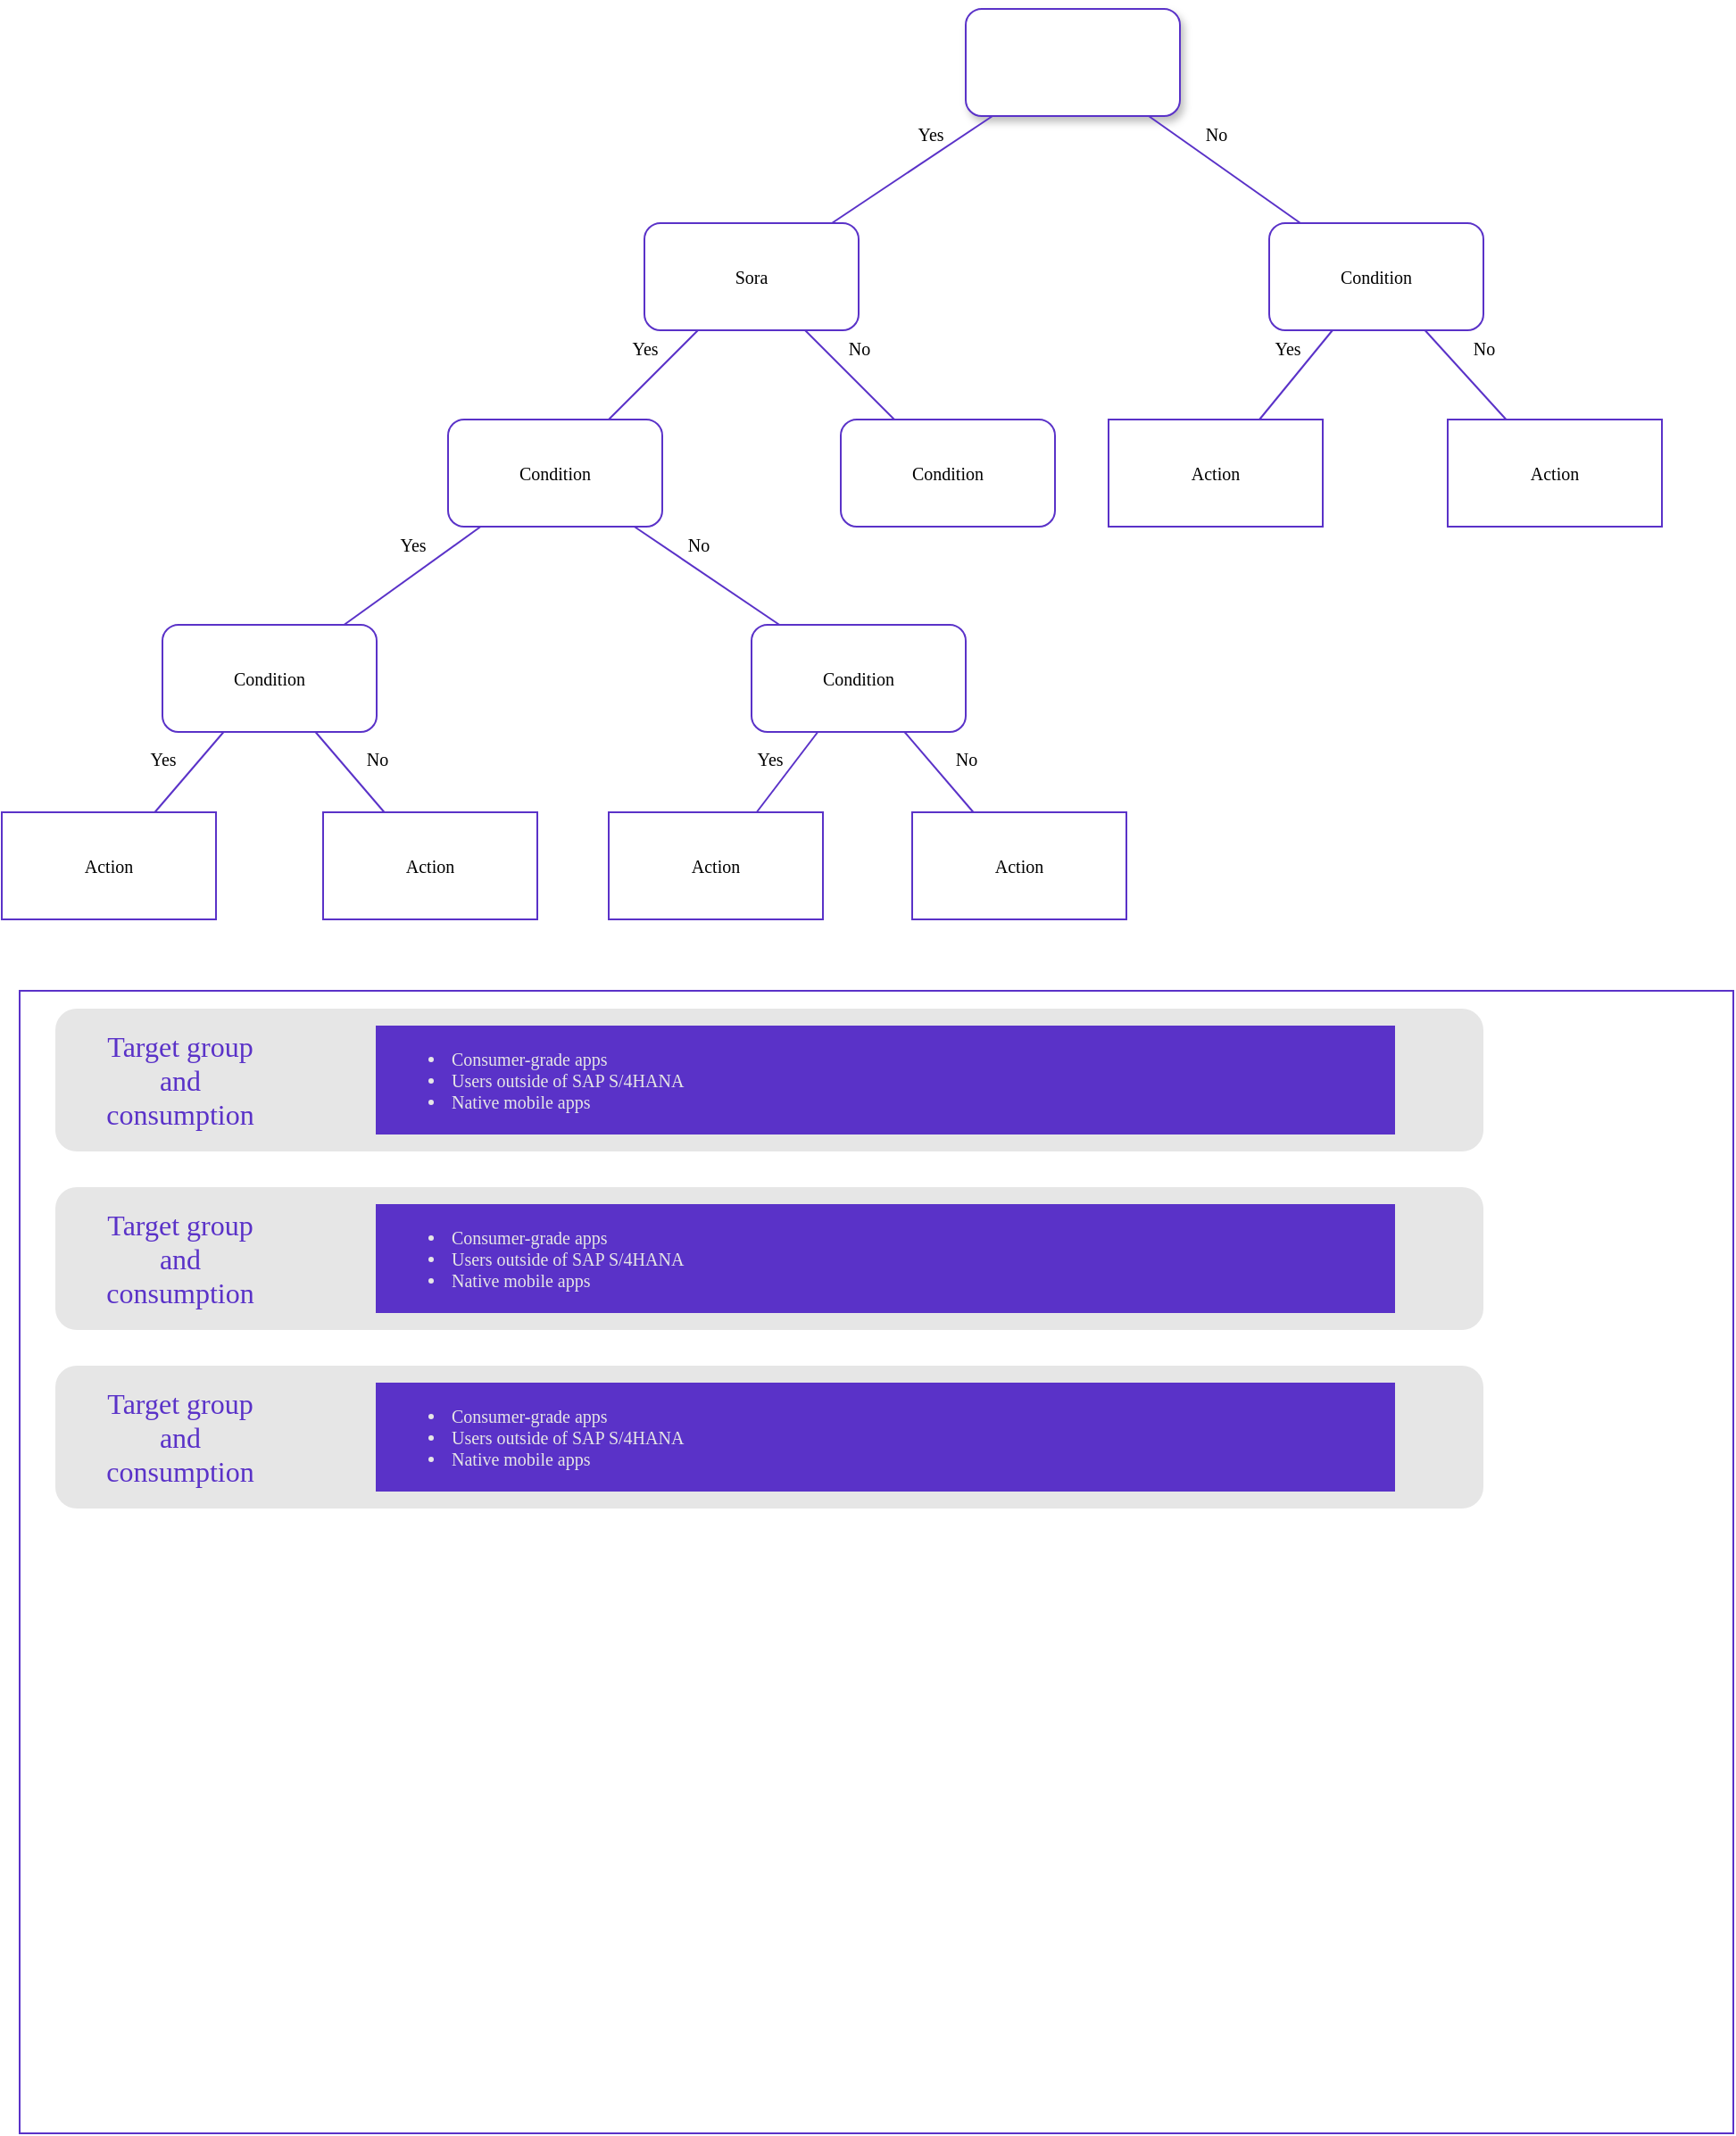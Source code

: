<mxfile version="20.6.2" type="github"><diagram name="Page-1" id="10a91c8b-09ff-31b1-d368-03940ed4cc9e"><mxGraphModel dx="1426" dy="685" grid="1" gridSize="10" guides="1" tooltips="1" connect="1" arrows="1" fold="1" page="1" pageScale="1" pageWidth="1100" pageHeight="850" background="none" math="0" shadow="0"><root><mxCell id="0"/><mxCell id="1" parent="0"/><mxCell id="62893188c0fa7362-1" value="" style="whiteSpace=wrap;html=1;rounded=1;shadow=1;labelBackgroundColor=none;strokeWidth=1;fontFamily=Sora;fontSize=10;align=center;fontSource=https%3A%2F%2Ffonts.googleapis.com%2Fcss%3Ffamily%3DSora;sketch=0;strokeColor=#5A32C8;" parent="1" vertex="1"><mxGeometry x="610" y="50" width="120" height="60" as="geometry"/></mxCell><mxCell id="62893188c0fa7362-2" value="&lt;span style=&quot;font-size: 10px;&quot;&gt;Sora&lt;/span&gt;" style="whiteSpace=wrap;html=1;rounded=1;shadow=0;labelBackgroundColor=none;strokeWidth=1;fontFamily=Sora;fontSize=10;align=center;fontSource=https%3A%2F%2Ffonts.googleapis.com%2Fcss%3Ffamily%3DSora;sketch=0;strokeColor=#5A32C8;" parent="1" vertex="1"><mxGeometry x="430" y="170" width="120" height="60" as="geometry"/></mxCell><mxCell id="62893188c0fa7362-3" value="&lt;span style=&quot;font-size: 10px;&quot;&gt;Condition&lt;/span&gt;" style="whiteSpace=wrap;html=1;rounded=1;shadow=0;labelBackgroundColor=none;strokeWidth=1;fontFamily=Sora;fontSize=10;align=center;fontSource=https%3A%2F%2Ffonts.googleapis.com%2Fcss%3Ffamily%3DSora;sketch=0;strokeColor=#5A32C8;" parent="1" vertex="1"><mxGeometry x="780" y="170" width="120" height="60" as="geometry"/></mxCell><mxCell id="62893188c0fa7362-4" value="No" style="rounded=0;html=1;labelBackgroundColor=none;startArrow=none;startFill=0;startSize=5;endArrow=none;endFill=0;endSize=5;jettySize=auto;orthogonalLoop=1;strokeWidth=1;fontFamily=Sora;fontSize=10;fontSource=https%3A%2F%2Ffonts.googleapis.com%2Fcss%3Ffamily%3DSora;sketch=0;strokeColor=#5A32C8;" parent="1" source="62893188c0fa7362-1" target="62893188c0fa7362-3" edge="1"><mxGeometry x="-0.3" y="13" relative="1" as="geometry"><mxPoint as="offset"/></mxGeometry></mxCell><mxCell id="62893188c0fa7362-5" value="Yes" style="rounded=0;html=1;labelBackgroundColor=none;startArrow=none;startFill=0;startSize=5;endArrow=none;endFill=0;endSize=5;jettySize=auto;orthogonalLoop=1;strokeWidth=1;fontFamily=Sora;fontSize=10;fontSource=https%3A%2F%2Ffonts.googleapis.com%2Fcss%3Ffamily%3DSora;sketch=0;strokeColor=#5A32C8;" parent="1" source="62893188c0fa7362-1" target="62893188c0fa7362-2" edge="1"><mxGeometry x="-0.359" y="-11" relative="1" as="geometry"><mxPoint as="offset"/></mxGeometry></mxCell><mxCell id="62893188c0fa7362-8" value="&lt;span style=&quot;font-size: 10px;&quot;&gt;Condition&lt;/span&gt;" style="whiteSpace=wrap;html=1;rounded=1;shadow=0;labelBackgroundColor=none;strokeWidth=1;fontFamily=Sora;fontSize=10;align=center;fontSource=https%3A%2F%2Ffonts.googleapis.com%2Fcss%3Ffamily%3DSora;sketch=0;strokeColor=#5A32C8;" parent="1" vertex="1"><mxGeometry x="320" y="280" width="120" height="60" as="geometry"/></mxCell><mxCell id="62893188c0fa7362-9" value="&lt;span style=&quot;font-size: 10px;&quot;&gt;Condition&lt;/span&gt;" style="whiteSpace=wrap;html=1;rounded=1;shadow=0;labelBackgroundColor=none;strokeWidth=1;fontFamily=Sora;fontSize=10;align=center;fontSource=https%3A%2F%2Ffonts.googleapis.com%2Fcss%3Ffamily%3DSora;sketch=0;strokeColor=#5A32C8;" parent="1" vertex="1"><mxGeometry x="540" y="280" width="120" height="60" as="geometry"/></mxCell><mxCell id="62893188c0fa7362-10" value="&lt;span style=&quot;font-size: 10px;&quot;&gt;Action&lt;/span&gt;" style="whiteSpace=wrap;html=1;rounded=0;shadow=0;labelBackgroundColor=none;strokeWidth=1;fontFamily=Sora;fontSize=10;align=center;fontSource=https%3A%2F%2Ffonts.googleapis.com%2Fcss%3Ffamily%3DSora;sketch=0;strokeColor=#5A32C8;" parent="1" vertex="1"><mxGeometry x="690" y="280" width="120" height="60" as="geometry"/></mxCell><mxCell id="62893188c0fa7362-11" value="&lt;span style=&quot;font-size: 10px;&quot;&gt;Action&lt;/span&gt;" style="whiteSpace=wrap;html=1;rounded=0;shadow=0;labelBackgroundColor=none;strokeWidth=1;fontFamily=Sora;fontSize=10;align=center;fontSource=https%3A%2F%2Ffonts.googleapis.com%2Fcss%3Ffamily%3DSora;sketch=0;strokeColor=#5A32C8;" parent="1" vertex="1"><mxGeometry x="880" y="280" width="120" height="60" as="geometry"/></mxCell><mxCell id="62893188c0fa7362-12" value="&lt;span style=&quot;font-size: 10px;&quot;&gt;Condition&lt;/span&gt;" style="whiteSpace=wrap;html=1;rounded=1;shadow=0;labelBackgroundColor=none;strokeWidth=1;fontFamily=Sora;fontSize=10;align=center;fontSource=https%3A%2F%2Ffonts.googleapis.com%2Fcss%3Ffamily%3DSora;sketch=0;strokeColor=#5A32C8;" parent="1" vertex="1"><mxGeometry x="160" y="395" width="120" height="60" as="geometry"/></mxCell><mxCell id="62893188c0fa7362-13" value="&lt;span style=&quot;font-size: 10px;&quot;&gt;Condition&lt;/span&gt;" style="whiteSpace=wrap;html=1;rounded=1;shadow=0;labelBackgroundColor=none;strokeWidth=1;fontFamily=Sora;fontSize=10;align=center;fontSource=https%3A%2F%2Ffonts.googleapis.com%2Fcss%3Ffamily%3DSora;sketch=0;strokeColor=#5A32C8;" parent="1" vertex="1"><mxGeometry x="490" y="395" width="120" height="60" as="geometry"/></mxCell><mxCell id="62893188c0fa7362-14" value="Yes" style="rounded=0;html=1;labelBackgroundColor=none;startArrow=none;startFill=0;startSize=5;endArrow=none;endFill=0;endSize=5;jettySize=auto;orthogonalLoop=1;strokeWidth=1;fontFamily=Sora;fontSize=10;fontSource=https%3A%2F%2Ffonts.googleapis.com%2Fcss%3Ffamily%3DSora;sketch=0;shadow=0;strokeColor=#5A32C8;" parent="1" source="62893188c0fa7362-2" target="62893188c0fa7362-8" edge="1"><mxGeometry x="-0.2" y="-14" relative="1" as="geometry"><mxPoint as="offset"/></mxGeometry></mxCell><mxCell id="62893188c0fa7362-15" value="No" style="rounded=0;html=1;labelBackgroundColor=none;startArrow=none;startFill=0;startSize=5;endArrow=none;endFill=0;endSize=5;jettySize=auto;orthogonalLoop=1;strokeWidth=1;fontFamily=Sora;fontSize=10;fontSource=https%3A%2F%2Ffonts.googleapis.com%2Fcss%3Ffamily%3DSora;sketch=0;shadow=0;strokeColor=#5A32C8;" parent="1" source="62893188c0fa7362-2" target="62893188c0fa7362-9" edge="1"><mxGeometry x="-0.2" y="14" relative="1" as="geometry"><mxPoint as="offset"/></mxGeometry></mxCell><mxCell id="62893188c0fa7362-16" value="Yes" style="rounded=0;html=1;labelBackgroundColor=none;startArrow=none;startFill=0;startSize=5;endArrow=none;endFill=0;endSize=5;jettySize=auto;orthogonalLoop=1;strokeWidth=1;fontFamily=Sora;fontSize=10;fontSource=https%3A%2F%2Ffonts.googleapis.com%2Fcss%3Ffamily%3DSora;sketch=0;shadow=0;strokeColor=#5A32C8;" parent="1" source="62893188c0fa7362-3" target="62893188c0fa7362-10" edge="1"><mxGeometry x="-0.261" y="-13" relative="1" as="geometry"><mxPoint as="offset"/></mxGeometry></mxCell><mxCell id="62893188c0fa7362-17" value="No" style="rounded=0;html=1;labelBackgroundColor=none;startArrow=none;startFill=0;startSize=5;endArrow=none;endFill=0;endSize=5;jettySize=auto;orthogonalLoop=1;strokeWidth=1;fontFamily=Sora;fontSize=10;fontSource=https%3A%2F%2Ffonts.googleapis.com%2Fcss%3Ffamily%3DSora;sketch=0;shadow=0;strokeColor=#5A32C8;" parent="1" source="62893188c0fa7362-3" target="62893188c0fa7362-11" edge="1"><mxGeometry x="-0.129" y="17" relative="1" as="geometry"><mxPoint as="offset"/></mxGeometry></mxCell><mxCell id="62893188c0fa7362-18" value="Yes" style="rounded=0;html=1;labelBackgroundColor=none;startArrow=none;startFill=0;startSize=5;endArrow=none;endFill=0;endSize=5;jettySize=auto;orthogonalLoop=1;strokeWidth=1;fontFamily=Sora;fontSize=10;fontSource=https%3A%2F%2Ffonts.googleapis.com%2Fcss%3Ffamily%3DSora;sketch=0;shadow=0;strokeColor=#5A32C8;" parent="1" source="62893188c0fa7362-8" target="62893188c0fa7362-12" edge="1"><mxGeometry x="-0.217" y="-14" relative="1" as="geometry"><mxPoint as="offset"/></mxGeometry></mxCell><mxCell id="62893188c0fa7362-19" value="No" style="rounded=0;html=1;labelBackgroundColor=none;startArrow=none;startFill=0;startSize=5;endArrow=none;endFill=0;endSize=5;jettySize=auto;orthogonalLoop=1;strokeWidth=1;fontFamily=Sora;fontSize=10;fontSource=https%3A%2F%2Ffonts.googleapis.com%2Fcss%3Ffamily%3DSora;sketch=0;shadow=0;strokeColor=#5A32C8;" parent="1" source="62893188c0fa7362-8" target="62893188c0fa7362-13" edge="1"><mxGeometry x="-0.284" y="12" relative="1" as="geometry"><mxPoint as="offset"/></mxGeometry></mxCell><mxCell id="62893188c0fa7362-20" value="Action" style="whiteSpace=wrap;html=1;rounded=0;shadow=0;labelBackgroundColor=none;strokeWidth=1;fontFamily=Sora;fontSize=10;align=center;fontSource=https%3A%2F%2Ffonts.googleapis.com%2Fcss%3Ffamily%3DSora;sketch=0;strokeColor=#5A32C8;" parent="1" vertex="1"><mxGeometry x="70" y="500" width="120" height="60" as="geometry"/></mxCell><mxCell id="62893188c0fa7362-21" value="&lt;span style=&quot;font-size: 10px;&quot;&gt;Action&lt;/span&gt;" style="whiteSpace=wrap;html=1;rounded=0;shadow=0;labelBackgroundColor=none;strokeWidth=1;fontFamily=Sora;fontSize=10;align=center;fontSource=https%3A%2F%2Ffonts.googleapis.com%2Fcss%3Ffamily%3DSora;sketch=0;strokeColor=#5A32C8;" parent="1" vertex="1"><mxGeometry x="250" y="500" width="120" height="60" as="geometry"/></mxCell><mxCell id="62893188c0fa7362-22" value="&lt;span style=&quot;font-size: 10px;&quot;&gt;Action&lt;/span&gt;" style="whiteSpace=wrap;html=1;rounded=0;shadow=0;labelBackgroundColor=none;strokeWidth=1;fontFamily=Sora;fontSize=10;align=center;fontSource=https%3A%2F%2Ffonts.googleapis.com%2Fcss%3Ffamily%3DSora;sketch=0;strokeColor=#5A32C8;" parent="1" vertex="1"><mxGeometry x="410" y="500" width="120" height="60" as="geometry"/></mxCell><mxCell id="62893188c0fa7362-23" value="&lt;span style=&quot;font-size: 10px;&quot;&gt;Action&lt;/span&gt;" style="whiteSpace=wrap;html=1;rounded=0;shadow=0;labelBackgroundColor=none;strokeWidth=1;fontFamily=Sora;fontSize=10;align=center;fontSource=https%3A%2F%2Ffonts.googleapis.com%2Fcss%3Ffamily%3DSora;sketch=0;strokeColor=#5A32C8;" parent="1" vertex="1"><mxGeometry x="580" y="500" width="120" height="60" as="geometry"/></mxCell><mxCell id="62893188c0fa7362-24" value="Yes" style="rounded=0;html=1;labelBackgroundColor=none;startArrow=none;startFill=0;startSize=5;endArrow=none;endFill=0;endSize=5;jettySize=auto;orthogonalLoop=1;strokeWidth=1;fontFamily=Sora;fontSize=10;fontSource=https%3A%2F%2Ffonts.googleapis.com%2Fcss%3Ffamily%3DSora;sketch=0;shadow=0;strokeColor=#5A32C8;" parent="1" source="62893188c0fa7362-12" target="62893188c0fa7362-20" edge="1"><mxGeometry x="0.137" y="-16" relative="1" as="geometry"><mxPoint as="offset"/></mxGeometry></mxCell><mxCell id="62893188c0fa7362-25" value="No" style="rounded=0;html=1;labelBackgroundColor=none;startArrow=none;startFill=0;startSize=5;endArrow=none;endFill=0;endSize=5;jettySize=auto;orthogonalLoop=1;strokeWidth=1;fontFamily=Sora;fontSize=10;fontSource=https%3A%2F%2Ffonts.googleapis.com%2Fcss%3Ffamily%3DSora;sketch=0;shadow=0;strokeColor=#5A32C8;" parent="1" source="62893188c0fa7362-12" target="62893188c0fa7362-21" edge="1"><mxGeometry x="0.137" y="16" relative="1" as="geometry"><mxPoint as="offset"/></mxGeometry></mxCell><mxCell id="62893188c0fa7362-26" value="Yes" style="rounded=0;html=1;labelBackgroundColor=none;startArrow=none;startFill=0;startSize=5;endArrow=none;endFill=0;endSize=5;jettySize=auto;orthogonalLoop=1;strokeWidth=1;fontFamily=Sora;fontSize=10;fontSource=https%3A%2F%2Ffonts.googleapis.com%2Fcss%3Ffamily%3DSora;sketch=0;shadow=0;strokeColor=#5A32C8;" parent="1" source="62893188c0fa7362-13" target="62893188c0fa7362-22" edge="1"><mxGeometry x="0.003" y="-12" relative="1" as="geometry"><mxPoint as="offset"/></mxGeometry></mxCell><mxCell id="62893188c0fa7362-27" value="No" style="rounded=0;html=1;labelBackgroundColor=none;startArrow=none;startFill=0;startSize=5;endArrow=none;endFill=0;endSize=5;jettySize=auto;orthogonalLoop=1;strokeWidth=1;fontFamily=Sora;fontSize=10;fontSource=https%3A%2F%2Ffonts.googleapis.com%2Fcss%3Ffamily%3DSora;sketch=0;shadow=0;strokeColor=#5A32C8;" parent="1" source="62893188c0fa7362-13" target="62893188c0fa7362-23" edge="1"><mxGeometry x="0.137" y="16" relative="1" as="geometry"><mxPoint as="offset"/></mxGeometry></mxCell><mxCell id="9WeDrlPHKG-DsEHo6RS3-4" value="" style="rounded=0;whiteSpace=wrap;html=1;shadow=0;sketch=0;strokeColor=#5A32C8;strokeWidth=1;fontFamily=Sora;fontSource=https%3A%2F%2Ffonts.googleapis.com%2Fcss%3Ffamily%3DSora;fontSize=10;" vertex="1" parent="1"><mxGeometry x="80" y="600" width="960" height="640" as="geometry"/></mxCell><mxCell id="9WeDrlPHKG-DsEHo6RS3-5" value="" style="rounded=1;whiteSpace=wrap;html=1;shadow=0;sketch=0;strokeColor=none;strokeWidth=1;fontFamily=Sora;fontSource=https%3A%2F%2Ffonts.googleapis.com%2Fcss%3Ffamily%3DSora;fontSize=10;fillColor=#E6E6E6;" vertex="1" parent="1"><mxGeometry x="100" y="610" width="800" height="80" as="geometry"/></mxCell><mxCell id="9WeDrlPHKG-DsEHo6RS3-6" value="&lt;ul&gt;&lt;li&gt;Consumer-grade apps&lt;/li&gt;&lt;li&gt;Users outside of SAP S/4HANA&lt;/li&gt;&lt;li&gt;Native mobile apps&lt;/li&gt;&lt;/ul&gt;" style="rounded=0;whiteSpace=wrap;html=1;shadow=0;sketch=0;strokeColor=#5A32C8;strokeWidth=1;fontFamily=Sora;fontSource=https%3A%2F%2Ffonts.googleapis.com%2Fcss%3Ffamily%3DSora;fontSize=10;fillColor=#5A32C8;fontColor=#E6E6E6;align=left;" vertex="1" parent="1"><mxGeometry x="280" y="620" width="570" height="60" as="geometry"/></mxCell><mxCell id="9WeDrlPHKG-DsEHo6RS3-7" value="&lt;font style=&quot;font-size: 16px;&quot;&gt;Target group and consumption&lt;/font&gt;" style="text;html=1;strokeColor=none;fillColor=none;align=center;verticalAlign=middle;whiteSpace=wrap;rounded=0;shadow=0;sketch=0;strokeWidth=1;fontFamily=Sora;fontSource=https%3A%2F%2Ffonts.googleapis.com%2Fcss%3Ffamily%3DSora;fontSize=10;fontColor=#5A32C8;" vertex="1" parent="1"><mxGeometry x="140" y="635" width="60" height="30" as="geometry"/></mxCell><mxCell id="9WeDrlPHKG-DsEHo6RS3-9" value="" style="rounded=1;whiteSpace=wrap;html=1;shadow=0;sketch=0;strokeColor=none;strokeWidth=1;fontFamily=Sora;fontSource=https%3A%2F%2Ffonts.googleapis.com%2Fcss%3Ffamily%3DSora;fontSize=10;fillColor=#E6E6E6;" vertex="1" parent="1"><mxGeometry x="100" y="710" width="800" height="80" as="geometry"/></mxCell><mxCell id="9WeDrlPHKG-DsEHo6RS3-10" value="&lt;ul&gt;&lt;li&gt;Consumer-grade apps&lt;/li&gt;&lt;li&gt;Users outside of SAP S/4HANA&lt;/li&gt;&lt;li&gt;Native mobile apps&lt;/li&gt;&lt;/ul&gt;" style="rounded=0;whiteSpace=wrap;html=1;shadow=0;sketch=0;strokeColor=#5A32C8;strokeWidth=1;fontFamily=Sora;fontSource=https%3A%2F%2Ffonts.googleapis.com%2Fcss%3Ffamily%3DSora;fontSize=10;fillColor=#5A32C8;fontColor=#E6E6E6;align=left;" vertex="1" parent="1"><mxGeometry x="280" y="720" width="570" height="60" as="geometry"/></mxCell><mxCell id="9WeDrlPHKG-DsEHo6RS3-11" value="&lt;font style=&quot;font-size: 16px;&quot;&gt;Target group and consumption&lt;/font&gt;" style="text;html=1;strokeColor=none;fillColor=none;align=center;verticalAlign=middle;whiteSpace=wrap;rounded=0;shadow=0;sketch=0;strokeWidth=1;fontFamily=Sora;fontSource=https%3A%2F%2Ffonts.googleapis.com%2Fcss%3Ffamily%3DSora;fontSize=10;fontColor=#5A32C8;" vertex="1" parent="1"><mxGeometry x="140" y="735" width="60" height="30" as="geometry"/></mxCell><mxCell id="9WeDrlPHKG-DsEHo6RS3-12" value="" style="rounded=1;whiteSpace=wrap;html=1;shadow=0;sketch=0;strokeColor=none;strokeWidth=1;fontFamily=Sora;fontSource=https%3A%2F%2Ffonts.googleapis.com%2Fcss%3Ffamily%3DSora;fontSize=10;fillColor=#E6E6E6;" vertex="1" parent="1"><mxGeometry x="100" y="810" width="800" height="80" as="geometry"/></mxCell><mxCell id="9WeDrlPHKG-DsEHo6RS3-13" value="&lt;ul&gt;&lt;li&gt;Consumer-grade apps&lt;/li&gt;&lt;li&gt;Users outside of SAP S/4HANA&lt;/li&gt;&lt;li&gt;Native mobile apps&lt;/li&gt;&lt;/ul&gt;" style="rounded=0;whiteSpace=wrap;html=1;shadow=0;sketch=0;strokeColor=#5A32C8;strokeWidth=1;fontFamily=Sora;fontSource=https%3A%2F%2Ffonts.googleapis.com%2Fcss%3Ffamily%3DSora;fontSize=10;fillColor=#5A32C8;fontColor=#E6E6E6;align=left;" vertex="1" parent="1"><mxGeometry x="280" y="820" width="570" height="60" as="geometry"/></mxCell><mxCell id="9WeDrlPHKG-DsEHo6RS3-14" value="&lt;font style=&quot;font-size: 16px;&quot;&gt;Target group and consumption&lt;/font&gt;" style="text;html=1;strokeColor=none;fillColor=none;align=center;verticalAlign=middle;whiteSpace=wrap;rounded=0;shadow=0;sketch=0;strokeWidth=1;fontFamily=Sora;fontSource=https%3A%2F%2Ffonts.googleapis.com%2Fcss%3Ffamily%3DSora;fontSize=10;fontColor=#5A32C8;" vertex="1" parent="1"><mxGeometry x="140" y="835" width="60" height="30" as="geometry"/></mxCell></root></mxGraphModel></diagram></mxfile>